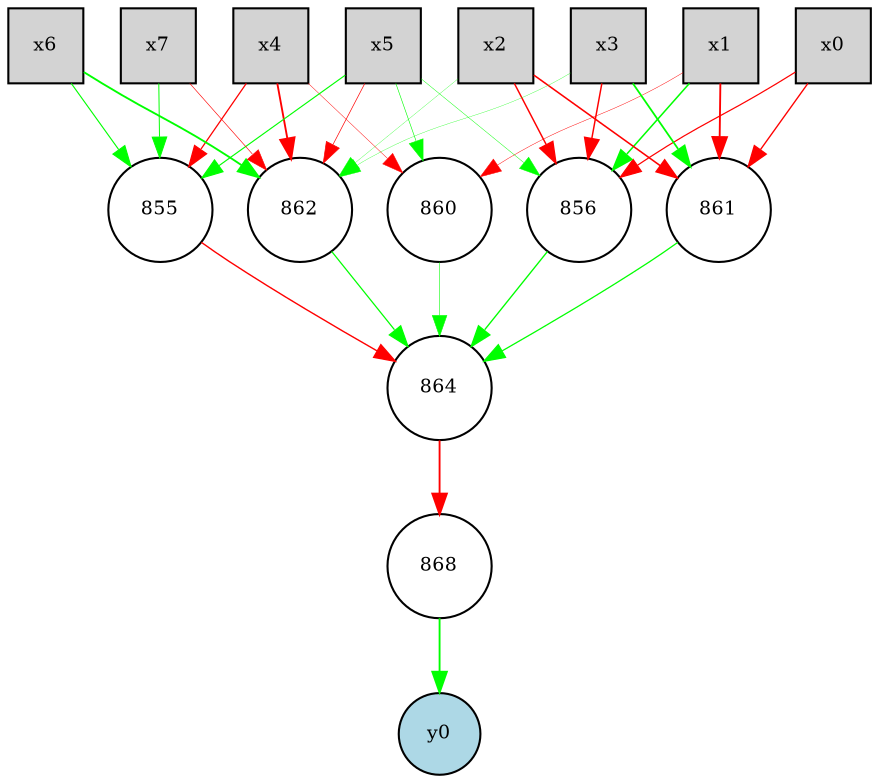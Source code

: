 digraph {
	node [fontsize=9 height=0.1 shape=circle width=0.1]
	x0 [fillcolor=lightgray height=0.5 shape=box style=filled width=0.5]
	x1 [fillcolor=lightgray height=0.5 shape=box style=filled width=0.5]
	x2 [fillcolor=lightgray height=0.5 shape=box style=filled width=0.5]
	x3 [fillcolor=lightgray height=0.5 shape=box style=filled width=0.5]
	x4 [fillcolor=lightgray height=0.5 shape=box style=filled width=0.5]
	x5 [fillcolor=lightgray height=0.5 shape=box style=filled width=0.5]
	x6 [fillcolor=lightgray height=0.5 shape=box style=filled width=0.5]
	x7 [fillcolor=lightgray height=0.5 shape=box style=filled width=0.5]
	y0 [fillcolor=lightblue style=filled]
	864 [fillcolor=white style=filled]
	868 [fillcolor=white style=filled]
	855 [fillcolor=white style=filled]
	856 [fillcolor=white style=filled]
	860 [fillcolor=white style=filled]
	861 [fillcolor=white style=filled]
	862 [fillcolor=white style=filled]
	868 -> y0 [color=green penwidth=0.9 style=solid]
	x0 -> 856 [color=red penwidth=0.5830669744106866 style=solid]
	861 -> 864 [color=green penwidth=0.607333676121638 style=solid]
	x2 -> 856 [color=red penwidth=0.70257856054142 style=solid]
	x2 -> 861 [color=red penwidth=0.7518951010677266 style=solid]
	x1 -> 856 [color=green penwidth=0.7349164931071159 style=solid]
	x5 -> 862 [color=red penwidth=0.3310389809601871 style=solid]
	x3 -> 861 [color=green penwidth=0.8535713862248971 style=solid]
	x6 -> 862 [color=green penwidth=0.9 style=solid]
	864 -> 868 [color=red penwidth=0.9 style=solid]
	x1 -> 861 [color=red penwidth=0.9 style=solid]
	x3 -> 856 [color=red penwidth=0.7020555883314752 style=solid]
	x7 -> 855 [color=green penwidth=0.46720710582830893 style=solid]
	862 -> 864 [color=green penwidth=0.5998737809181917 style=solid]
	855 -> 864 [color=red penwidth=0.6693047051682617 style=solid]
	x4 -> 862 [color=red penwidth=0.9 style=solid]
	x0 -> 861 [color=red penwidth=0.6547277388255983 style=solid]
	x4 -> 855 [color=red penwidth=0.6098777374076854 style=solid]
	x6 -> 855 [color=green penwidth=0.5409426820868365 style=solid]
	856 -> 864 [color=green penwidth=0.6559747633135508 style=solid]
	x5 -> 855 [color=green penwidth=0.5474728625524143 style=solid]
	x5 -> 860 [color=green penwidth=0.29095463679749856 style=solid]
	x1 -> 860 [color=red penwidth=0.21978909427762197 style=solid]
	x4 -> 860 [color=red penwidth=0.21507571980575185 style=solid]
	860 -> 864 [color=green penwidth=0.271792057583939 style=solid]
	x2 -> 862 [color=green penwidth=0.1374628986818847 style=solid]
	x3 -> 862 [color=green penwidth=0.14959566862552126 style=solid]
	x7 -> 862 [color=red penwidth=0.3024710551832417 style=solid]
	x5 -> 856 [color=green penwidth=0.21586279492635357 style=solid]
}
